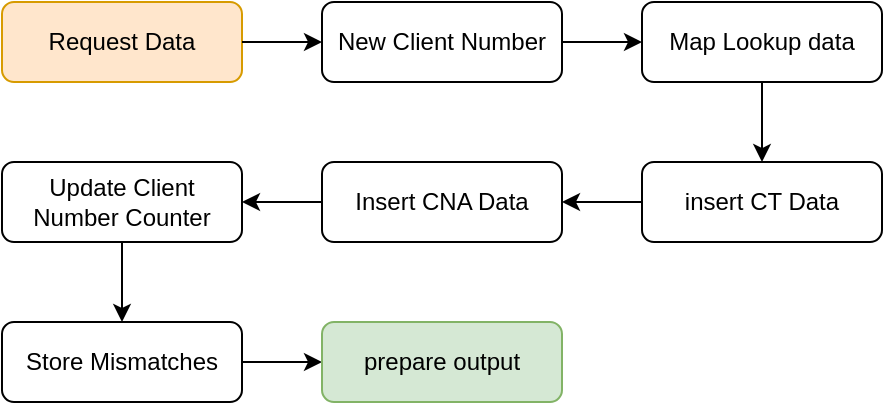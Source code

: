 <mxfile version="26.2.14">
  <diagram id="C5RBs43oDa-KdzZeNtuy" name="Page-1">
    <mxGraphModel dx="1042" dy="670" grid="1" gridSize="10" guides="1" tooltips="1" connect="1" arrows="1" fold="1" page="1" pageScale="1" pageWidth="827" pageHeight="1169" math="0" shadow="0">
      <root>
        <mxCell id="WIyWlLk6GJQsqaUBKTNV-0" />
        <mxCell id="WIyWlLk6GJQsqaUBKTNV-1" parent="WIyWlLk6GJQsqaUBKTNV-0" />
        <mxCell id="WIyWlLk6GJQsqaUBKTNV-3" value="Request Data" style="rounded=1;whiteSpace=wrap;html=1;fontSize=12;glass=0;strokeWidth=1;shadow=0;fillColor=#ffe6cc;strokeColor=#d79b00;" parent="WIyWlLk6GJQsqaUBKTNV-1" vertex="1">
          <mxGeometry x="80" y="80" width="120" height="40" as="geometry" />
        </mxCell>
        <mxCell id="hbg3itQTtRdOfn64PiQC-1" style="edgeStyle=orthogonalEdgeStyle;rounded=0;orthogonalLoop=1;jettySize=auto;html=1;exitX=1;exitY=0.5;exitDx=0;exitDy=0;entryX=0;entryY=0.5;entryDx=0;entryDy=0;" edge="1" parent="WIyWlLk6GJQsqaUBKTNV-1" source="hbg3itQTtRdOfn64PiQC-0" target="hbg3itQTtRdOfn64PiQC-3">
          <mxGeometry relative="1" as="geometry">
            <mxPoint x="220" y="240" as="targetPoint" />
          </mxGeometry>
        </mxCell>
        <mxCell id="hbg3itQTtRdOfn64PiQC-4" value="" style="edgeStyle=orthogonalEdgeStyle;rounded=0;orthogonalLoop=1;jettySize=auto;html=1;exitX=1;exitY=0.5;exitDx=0;exitDy=0;entryX=0;entryY=0.5;entryDx=0;entryDy=0;" edge="1" parent="WIyWlLk6GJQsqaUBKTNV-1" source="WIyWlLk6GJQsqaUBKTNV-3" target="hbg3itQTtRdOfn64PiQC-0">
          <mxGeometry relative="1" as="geometry">
            <mxPoint x="270" y="100" as="sourcePoint" />
          </mxGeometry>
        </mxCell>
        <mxCell id="hbg3itQTtRdOfn64PiQC-0" value="New Client Number" style="rounded=1;whiteSpace=wrap;html=1;fontSize=12;glass=0;strokeWidth=1;shadow=0;" vertex="1" parent="WIyWlLk6GJQsqaUBKTNV-1">
          <mxGeometry x="240" y="80" width="120" height="40" as="geometry" />
        </mxCell>
        <mxCell id="hbg3itQTtRdOfn64PiQC-18" style="edgeStyle=orthogonalEdgeStyle;rounded=0;orthogonalLoop=1;jettySize=auto;html=1;exitX=0.5;exitY=1;exitDx=0;exitDy=0;entryX=0.5;entryY=0;entryDx=0;entryDy=0;" edge="1" parent="WIyWlLk6GJQsqaUBKTNV-1" source="hbg3itQTtRdOfn64PiQC-3" target="hbg3itQTtRdOfn64PiQC-6">
          <mxGeometry relative="1" as="geometry" />
        </mxCell>
        <mxCell id="hbg3itQTtRdOfn64PiQC-3" value="Map Lookup data" style="whiteSpace=wrap;html=1;rounded=1;glass=0;strokeWidth=1;shadow=0;" vertex="1" parent="WIyWlLk6GJQsqaUBKTNV-1">
          <mxGeometry x="400" y="80" width="120" height="40" as="geometry" />
        </mxCell>
        <mxCell id="hbg3itQTtRdOfn64PiQC-20" style="edgeStyle=orthogonalEdgeStyle;rounded=0;orthogonalLoop=1;jettySize=auto;html=1;exitX=0;exitY=0.5;exitDx=0;exitDy=0;entryX=1;entryY=0.5;entryDx=0;entryDy=0;" edge="1" parent="WIyWlLk6GJQsqaUBKTNV-1" source="hbg3itQTtRdOfn64PiQC-6" target="hbg3itQTtRdOfn64PiQC-9">
          <mxGeometry relative="1" as="geometry" />
        </mxCell>
        <mxCell id="hbg3itQTtRdOfn64PiQC-6" value="insert CT Data" style="whiteSpace=wrap;html=1;rounded=1;glass=0;strokeWidth=1;shadow=0;" vertex="1" parent="WIyWlLk6GJQsqaUBKTNV-1">
          <mxGeometry x="400" y="160" width="120" height="40" as="geometry" />
        </mxCell>
        <mxCell id="hbg3itQTtRdOfn64PiQC-12" style="edgeStyle=orthogonalEdgeStyle;rounded=0;orthogonalLoop=1;jettySize=auto;html=1;exitX=0;exitY=0.5;exitDx=0;exitDy=0;entryX=1;entryY=0.5;entryDx=0;entryDy=0;" edge="1" parent="WIyWlLk6GJQsqaUBKTNV-1" source="hbg3itQTtRdOfn64PiQC-9" target="hbg3itQTtRdOfn64PiQC-10">
          <mxGeometry relative="1" as="geometry" />
        </mxCell>
        <mxCell id="hbg3itQTtRdOfn64PiQC-9" value="Insert CNA Data" style="whiteSpace=wrap;html=1;rounded=1;glass=0;strokeWidth=1;shadow=0;" vertex="1" parent="WIyWlLk6GJQsqaUBKTNV-1">
          <mxGeometry x="240" y="160" width="120" height="40" as="geometry" />
        </mxCell>
        <mxCell id="hbg3itQTtRdOfn64PiQC-14" style="edgeStyle=orthogonalEdgeStyle;rounded=0;orthogonalLoop=1;jettySize=auto;html=1;exitX=0.5;exitY=1;exitDx=0;exitDy=0;entryX=0.5;entryY=0;entryDx=0;entryDy=0;" edge="1" parent="WIyWlLk6GJQsqaUBKTNV-1" source="hbg3itQTtRdOfn64PiQC-10" target="hbg3itQTtRdOfn64PiQC-13">
          <mxGeometry relative="1" as="geometry" />
        </mxCell>
        <mxCell id="hbg3itQTtRdOfn64PiQC-10" value="Update Client Number Counter" style="whiteSpace=wrap;html=1;rounded=1;glass=0;strokeWidth=1;shadow=0;" vertex="1" parent="WIyWlLk6GJQsqaUBKTNV-1">
          <mxGeometry x="80" y="160" width="120" height="40" as="geometry" />
        </mxCell>
        <mxCell id="hbg3itQTtRdOfn64PiQC-21" style="edgeStyle=orthogonalEdgeStyle;rounded=0;orthogonalLoop=1;jettySize=auto;html=1;exitX=1;exitY=0.5;exitDx=0;exitDy=0;entryX=0;entryY=0.5;entryDx=0;entryDy=0;" edge="1" parent="WIyWlLk6GJQsqaUBKTNV-1" source="hbg3itQTtRdOfn64PiQC-13" target="hbg3itQTtRdOfn64PiQC-15">
          <mxGeometry relative="1" as="geometry" />
        </mxCell>
        <mxCell id="hbg3itQTtRdOfn64PiQC-13" value="Store Mismatches" style="whiteSpace=wrap;html=1;rounded=1;glass=0;strokeWidth=1;shadow=0;" vertex="1" parent="WIyWlLk6GJQsqaUBKTNV-1">
          <mxGeometry x="80" y="240" width="120" height="40" as="geometry" />
        </mxCell>
        <mxCell id="hbg3itQTtRdOfn64PiQC-15" value="prepare output" style="whiteSpace=wrap;html=1;rounded=1;glass=0;strokeWidth=1;shadow=0;fillColor=#d5e8d4;strokeColor=#82b366;" vertex="1" parent="WIyWlLk6GJQsqaUBKTNV-1">
          <mxGeometry x="240" y="240" width="120" height="40" as="geometry" />
        </mxCell>
      </root>
    </mxGraphModel>
  </diagram>
</mxfile>

